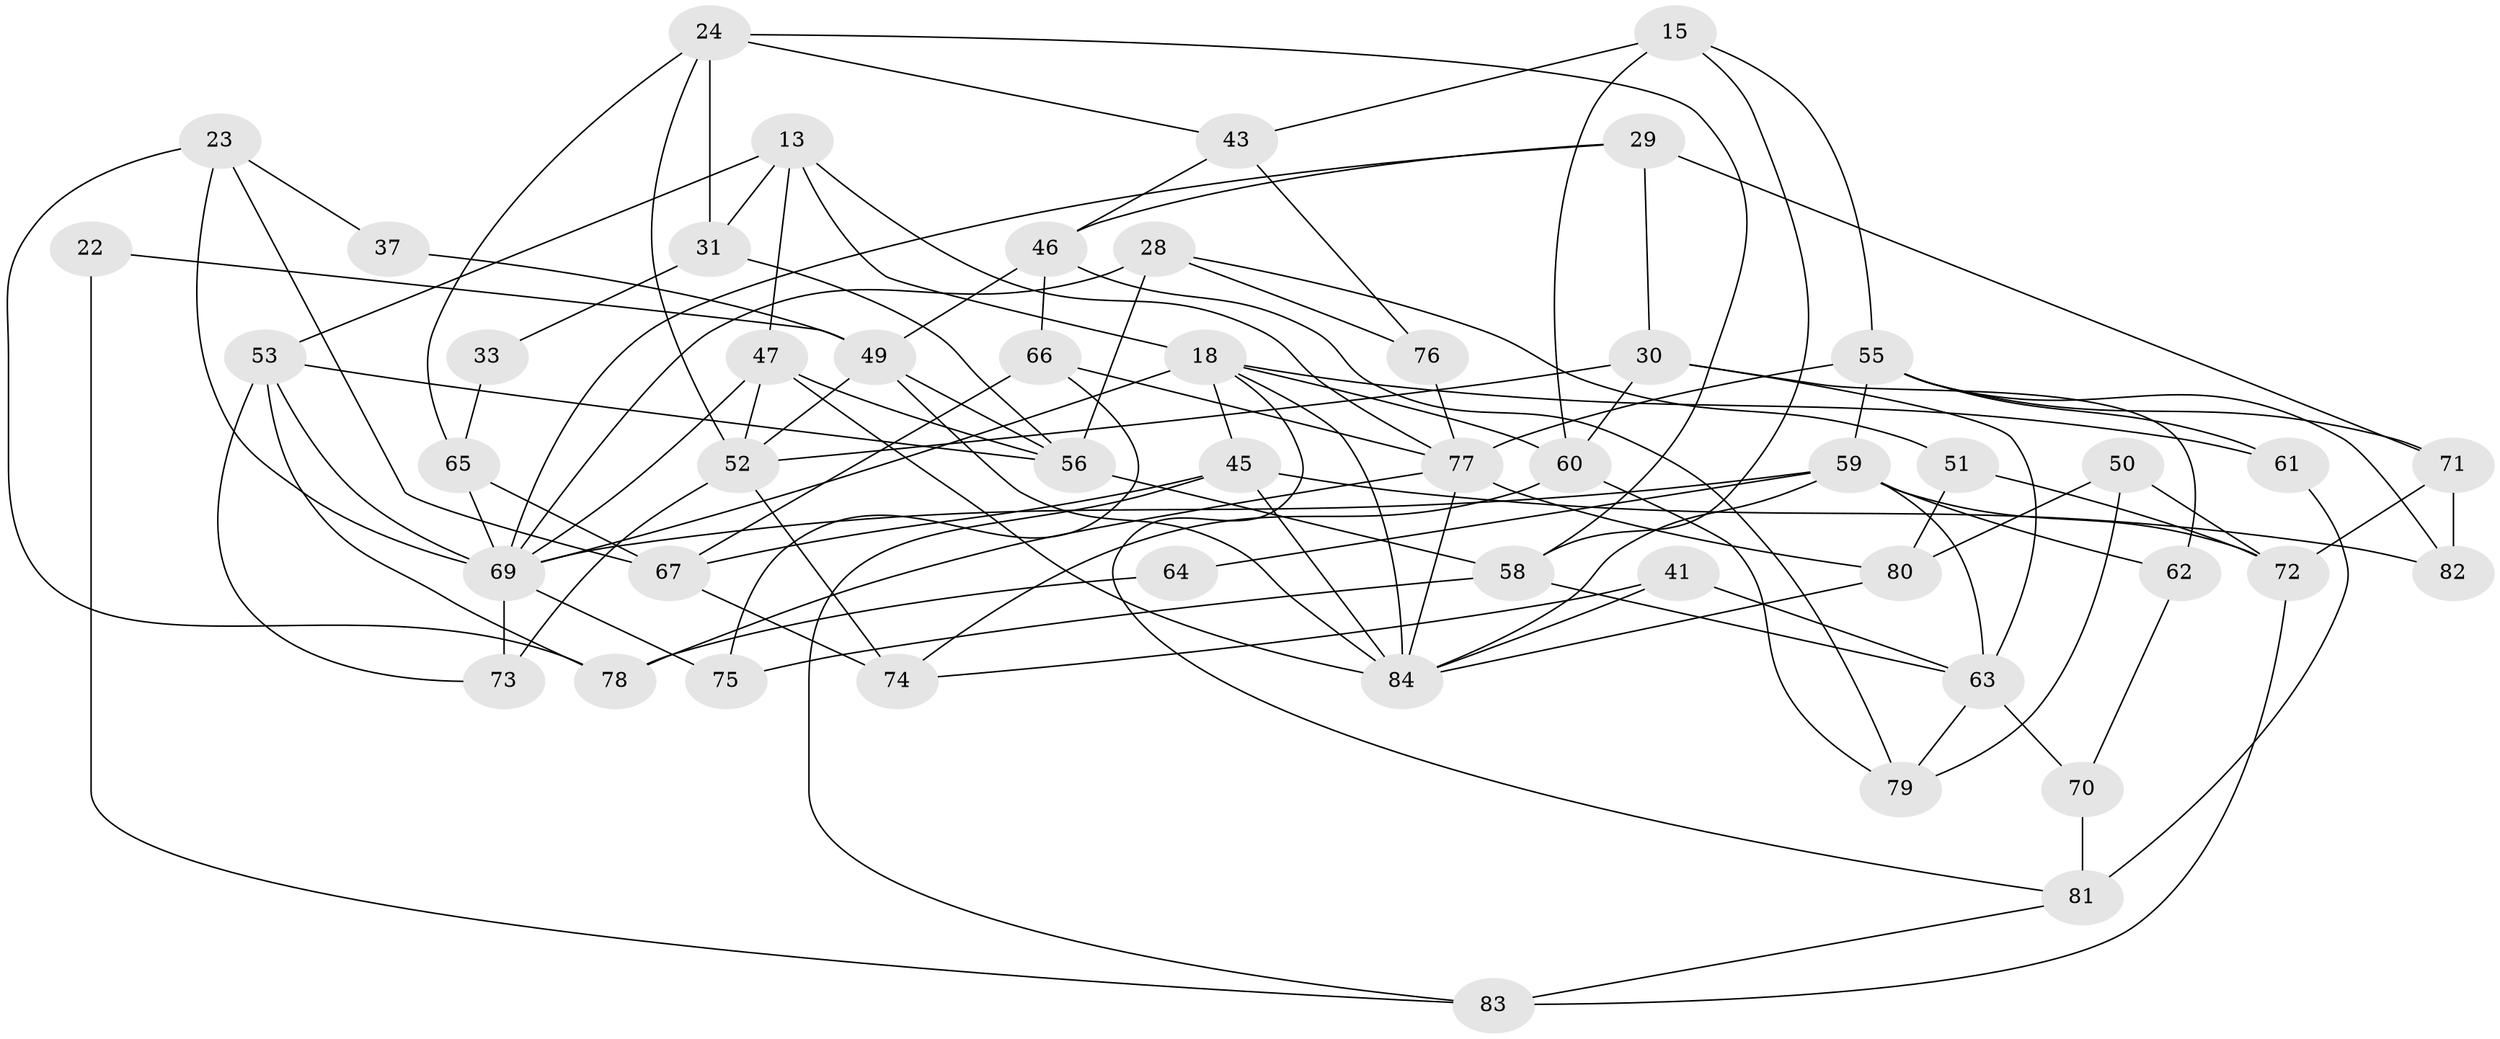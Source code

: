 // original degree distribution, {4: 0.2976190476190476, 3: 0.2619047619047619, 8: 0.011904761904761904, 5: 0.21428571428571427, 6: 0.07142857142857142, 9: 0.011904761904761904, 7: 0.011904761904761904, 2: 0.11904761904761904}
// Generated by graph-tools (version 1.1) at 2025/55/03/04/25 21:55:03]
// undirected, 50 vertices, 111 edges
graph export_dot {
graph [start="1"]
  node [color=gray90,style=filled];
  13;
  15;
  18 [super="+4"];
  22;
  23;
  24;
  28 [super="+7"];
  29;
  30;
  31;
  33;
  37;
  41;
  43;
  45 [super="+21"];
  46 [super="+20"];
  47 [super="+35"];
  49 [super="+12+14"];
  50;
  51;
  52 [super="+25+40"];
  53 [super="+1+44"];
  55 [super="+38+36"];
  56 [super="+5+26"];
  58;
  59 [super="+6"];
  60;
  61 [super="+48+2"];
  62;
  63 [super="+54"];
  64;
  65;
  66 [super="+19"];
  67 [super="+39"];
  69 [super="+68"];
  70;
  71;
  72;
  73;
  74;
  75;
  76;
  77 [super="+16"];
  78;
  79;
  80 [super="+8+42"];
  81;
  82 [super="+57"];
  83;
  84 [super="+10+17"];
  13 -- 53 [weight=2];
  13 -- 18 [weight=2];
  13 -- 31;
  13 -- 77;
  13 -- 47;
  15 -- 58;
  15 -- 60;
  15 -- 43;
  15 -- 55;
  18 -- 45 [weight=2];
  18 -- 61 [weight=2];
  18 -- 69 [weight=3];
  18 -- 81;
  18 -- 60;
  18 -- 84;
  22 -- 83;
  22 -- 49;
  23 -- 78;
  23 -- 37;
  23 -- 69;
  23 -- 67;
  24 -- 43;
  24 -- 31;
  24 -- 58;
  24 -- 65;
  24 -- 52;
  28 -- 51;
  28 -- 76;
  28 -- 69 [weight=2];
  28 -- 56;
  29 -- 30;
  29 -- 71;
  29 -- 46;
  29 -- 69;
  30 -- 63 [weight=2];
  30 -- 60;
  30 -- 62;
  30 -- 52;
  31 -- 33;
  31 -- 56;
  33 -- 65;
  37 -- 49;
  41 -- 84;
  41 -- 74;
  41 -- 63;
  43 -- 76;
  43 -- 46;
  45 -- 82;
  45 -- 83;
  45 -- 84;
  45 -- 67;
  46 -- 66;
  46 -- 79;
  46 -- 49 [weight=2];
  47 -- 52;
  47 -- 56 [weight=2];
  47 -- 84;
  47 -- 69;
  49 -- 52 [weight=2];
  49 -- 84 [weight=2];
  49 -- 56;
  50 -- 72;
  50 -- 79;
  50 -- 80 [weight=2];
  51 -- 72;
  51 -- 80;
  52 -- 73;
  52 -- 74;
  53 -- 78;
  53 -- 56 [weight=2];
  53 -- 69;
  53 -- 73;
  55 -- 82;
  55 -- 61 [weight=2];
  55 -- 59 [weight=2];
  55 -- 77 [weight=2];
  55 -- 71;
  56 -- 58;
  58 -- 75;
  58 -- 63;
  59 -- 64;
  59 -- 72;
  59 -- 62;
  59 -- 63;
  59 -- 69;
  59 -- 84;
  60 -- 74;
  60 -- 79;
  61 -- 81 [weight=2];
  62 -- 70;
  63 -- 79;
  63 -- 70;
  64 -- 78;
  65 -- 69;
  65 -- 67;
  66 -- 75;
  66 -- 77;
  66 -- 67;
  67 -- 74;
  69 -- 73 [weight=2];
  69 -- 75;
  70 -- 81;
  71 -- 72;
  71 -- 82 [weight=2];
  72 -- 83;
  76 -- 77;
  77 -- 78;
  77 -- 84 [weight=2];
  77 -- 80;
  80 -- 84;
  81 -- 83;
}
